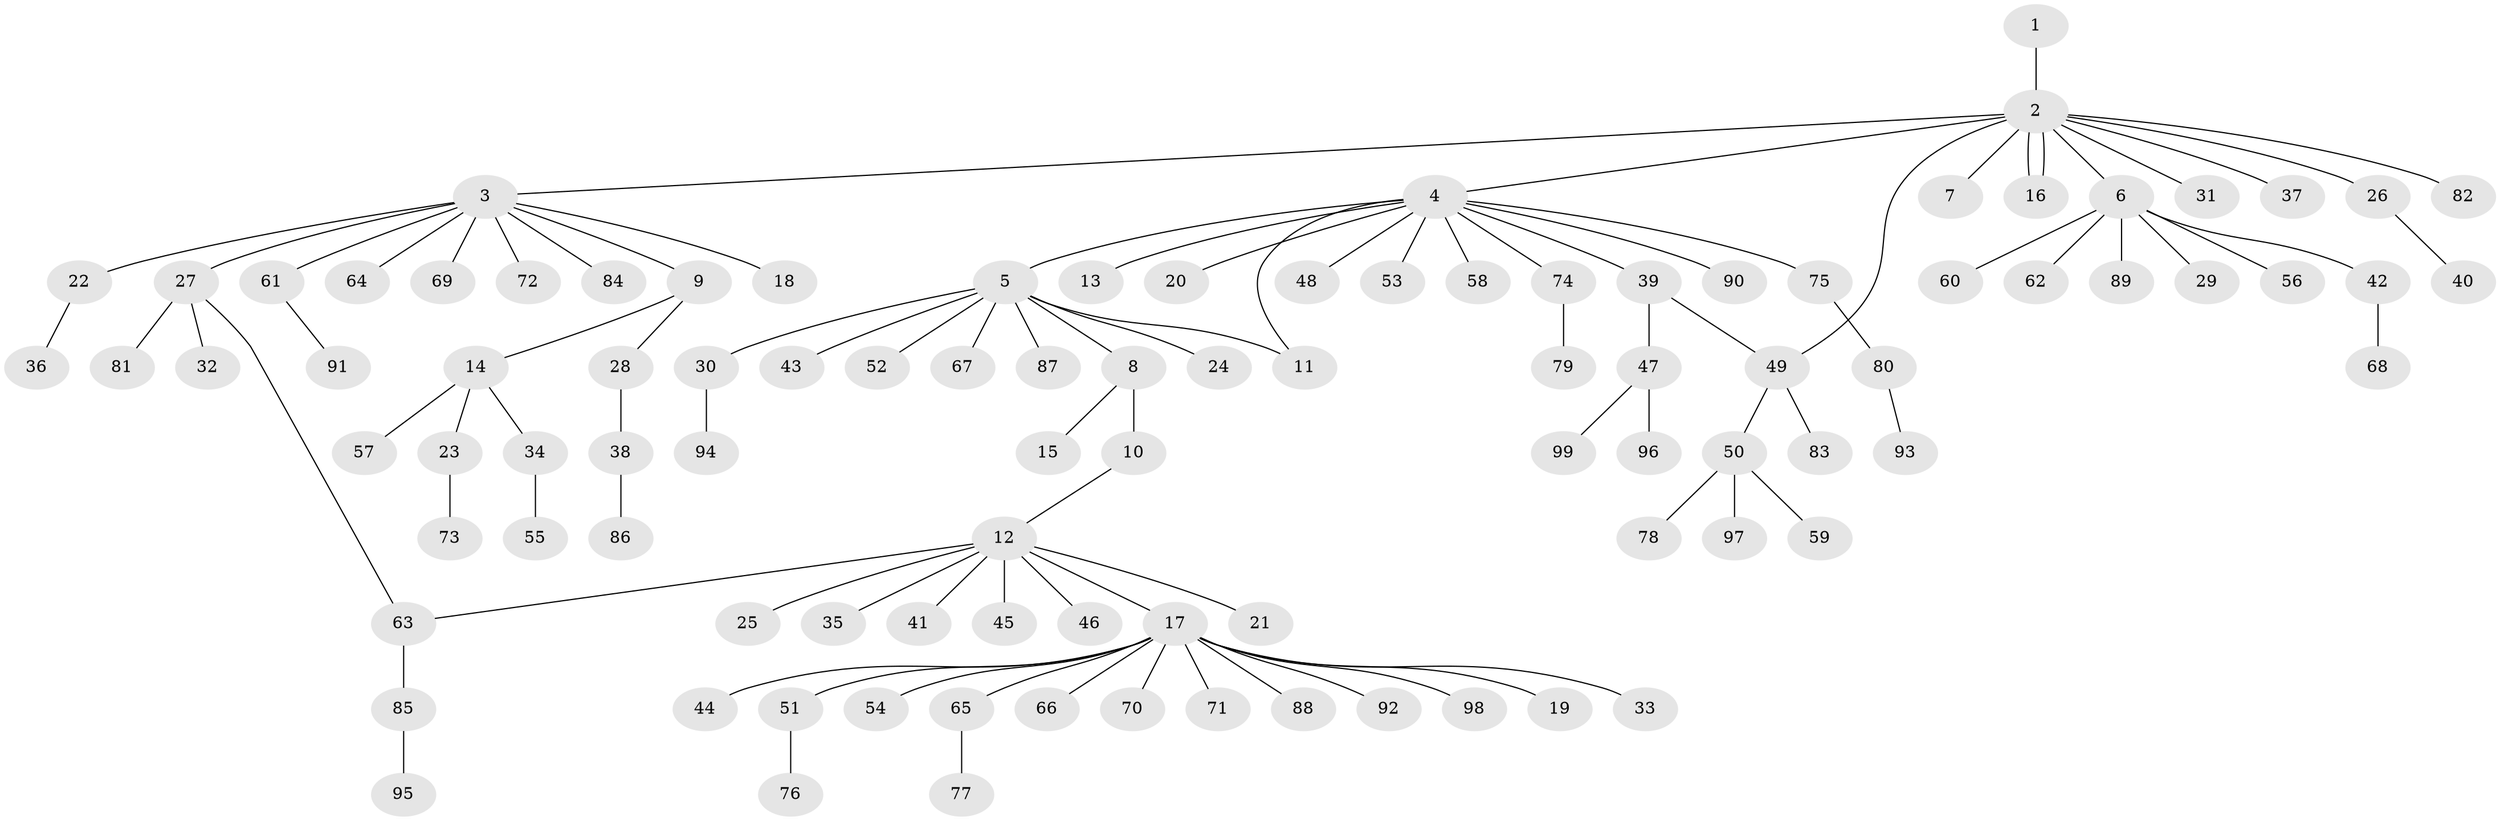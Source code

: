 // coarse degree distribution, {1: 0.7341772151898734, 20: 0.012658227848101266, 9: 0.012658227848101266, 8: 0.02531645569620253, 6: 0.012658227848101266, 3: 0.06329113924050633, 2: 0.10126582278481013, 4: 0.02531645569620253, 12: 0.012658227848101266}
// Generated by graph-tools (version 1.1) at 2025/41/03/06/25 10:41:48]
// undirected, 99 vertices, 102 edges
graph export_dot {
graph [start="1"]
  node [color=gray90,style=filled];
  1;
  2;
  3;
  4;
  5;
  6;
  7;
  8;
  9;
  10;
  11;
  12;
  13;
  14;
  15;
  16;
  17;
  18;
  19;
  20;
  21;
  22;
  23;
  24;
  25;
  26;
  27;
  28;
  29;
  30;
  31;
  32;
  33;
  34;
  35;
  36;
  37;
  38;
  39;
  40;
  41;
  42;
  43;
  44;
  45;
  46;
  47;
  48;
  49;
  50;
  51;
  52;
  53;
  54;
  55;
  56;
  57;
  58;
  59;
  60;
  61;
  62;
  63;
  64;
  65;
  66;
  67;
  68;
  69;
  70;
  71;
  72;
  73;
  74;
  75;
  76;
  77;
  78;
  79;
  80;
  81;
  82;
  83;
  84;
  85;
  86;
  87;
  88;
  89;
  90;
  91;
  92;
  93;
  94;
  95;
  96;
  97;
  98;
  99;
  1 -- 2;
  2 -- 3;
  2 -- 4;
  2 -- 6;
  2 -- 7;
  2 -- 16;
  2 -- 16;
  2 -- 26;
  2 -- 31;
  2 -- 37;
  2 -- 49;
  2 -- 82;
  3 -- 9;
  3 -- 18;
  3 -- 22;
  3 -- 27;
  3 -- 61;
  3 -- 64;
  3 -- 69;
  3 -- 72;
  3 -- 84;
  4 -- 5;
  4 -- 11;
  4 -- 13;
  4 -- 20;
  4 -- 39;
  4 -- 48;
  4 -- 53;
  4 -- 58;
  4 -- 74;
  4 -- 75;
  4 -- 90;
  5 -- 8;
  5 -- 11;
  5 -- 24;
  5 -- 30;
  5 -- 43;
  5 -- 52;
  5 -- 67;
  5 -- 87;
  6 -- 29;
  6 -- 42;
  6 -- 56;
  6 -- 60;
  6 -- 62;
  6 -- 89;
  8 -- 10;
  8 -- 15;
  9 -- 14;
  9 -- 28;
  10 -- 12;
  12 -- 17;
  12 -- 21;
  12 -- 25;
  12 -- 35;
  12 -- 41;
  12 -- 45;
  12 -- 46;
  12 -- 63;
  14 -- 23;
  14 -- 34;
  14 -- 57;
  17 -- 19;
  17 -- 33;
  17 -- 44;
  17 -- 51;
  17 -- 54;
  17 -- 65;
  17 -- 66;
  17 -- 70;
  17 -- 71;
  17 -- 88;
  17 -- 92;
  17 -- 98;
  22 -- 36;
  23 -- 73;
  26 -- 40;
  27 -- 32;
  27 -- 63;
  27 -- 81;
  28 -- 38;
  30 -- 94;
  34 -- 55;
  38 -- 86;
  39 -- 47;
  39 -- 49;
  42 -- 68;
  47 -- 96;
  47 -- 99;
  49 -- 50;
  49 -- 83;
  50 -- 59;
  50 -- 78;
  50 -- 97;
  51 -- 76;
  61 -- 91;
  63 -- 85;
  65 -- 77;
  74 -- 79;
  75 -- 80;
  80 -- 93;
  85 -- 95;
}
